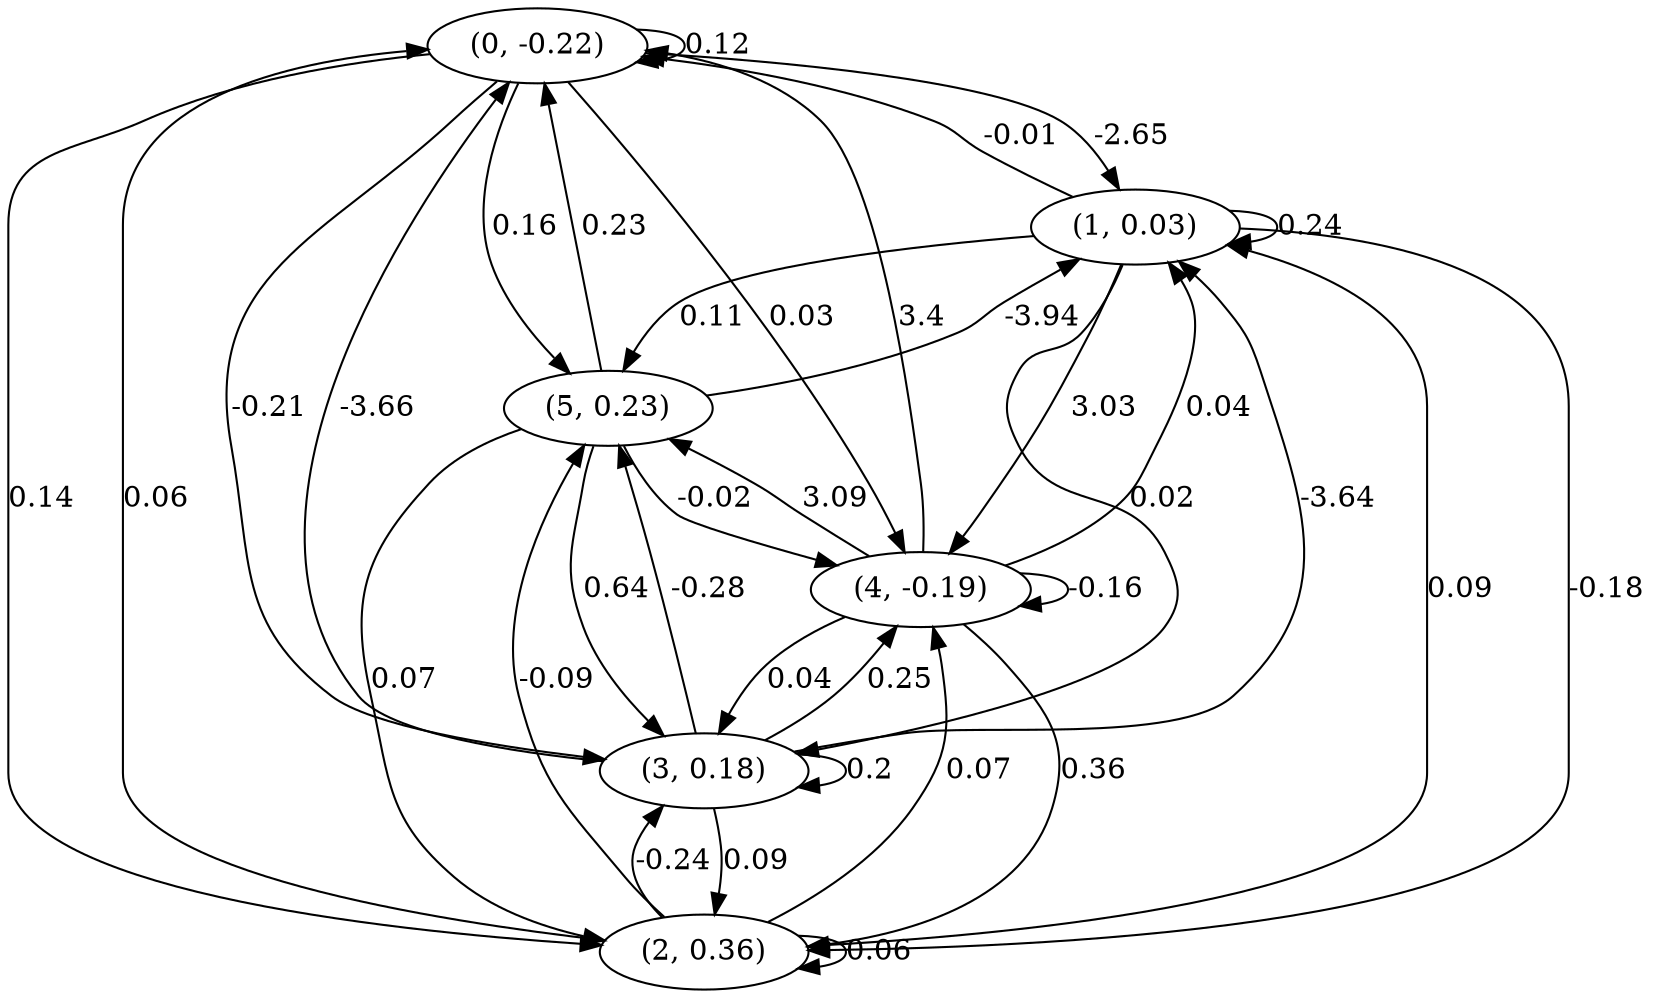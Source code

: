 digraph {
    0 [ label = "(0, -0.22)" ]
    1 [ label = "(1, 0.03)" ]
    2 [ label = "(2, 0.36)" ]
    3 [ label = "(3, 0.18)" ]
    4 [ label = "(4, -0.19)" ]
    5 [ label = "(5, 0.23)" ]
    0 -> 0 [ label = "0.12" ]
    1 -> 1 [ label = "0.24" ]
    2 -> 2 [ label = "0.06" ]
    3 -> 3 [ label = "0.2" ]
    4 -> 4 [ label = "-0.16" ]
    1 -> 0 [ label = "-0.01" ]
    2 -> 0 [ label = "0.06" ]
    3 -> 0 [ label = "-3.66" ]
    4 -> 0 [ label = "3.4" ]
    5 -> 0 [ label = "0.23" ]
    0 -> 1 [ label = "-2.65" ]
    2 -> 1 [ label = "0.09" ]
    3 -> 1 [ label = "-3.64" ]
    4 -> 1 [ label = "0.04" ]
    5 -> 1 [ label = "-3.94" ]
    0 -> 2 [ label = "0.14" ]
    1 -> 2 [ label = "-0.18" ]
    3 -> 2 [ label = "0.09" ]
    4 -> 2 [ label = "0.36" ]
    5 -> 2 [ label = "0.07" ]
    0 -> 3 [ label = "-0.21" ]
    1 -> 3 [ label = "0.02" ]
    2 -> 3 [ label = "-0.24" ]
    4 -> 3 [ label = "0.04" ]
    5 -> 3 [ label = "0.64" ]
    0 -> 4 [ label = "0.03" ]
    1 -> 4 [ label = "3.03" ]
    2 -> 4 [ label = "0.07" ]
    3 -> 4 [ label = "0.25" ]
    5 -> 4 [ label = "-0.02" ]
    0 -> 5 [ label = "0.16" ]
    1 -> 5 [ label = "0.11" ]
    2 -> 5 [ label = "-0.09" ]
    3 -> 5 [ label = "-0.28" ]
    4 -> 5 [ label = "3.09" ]
}

